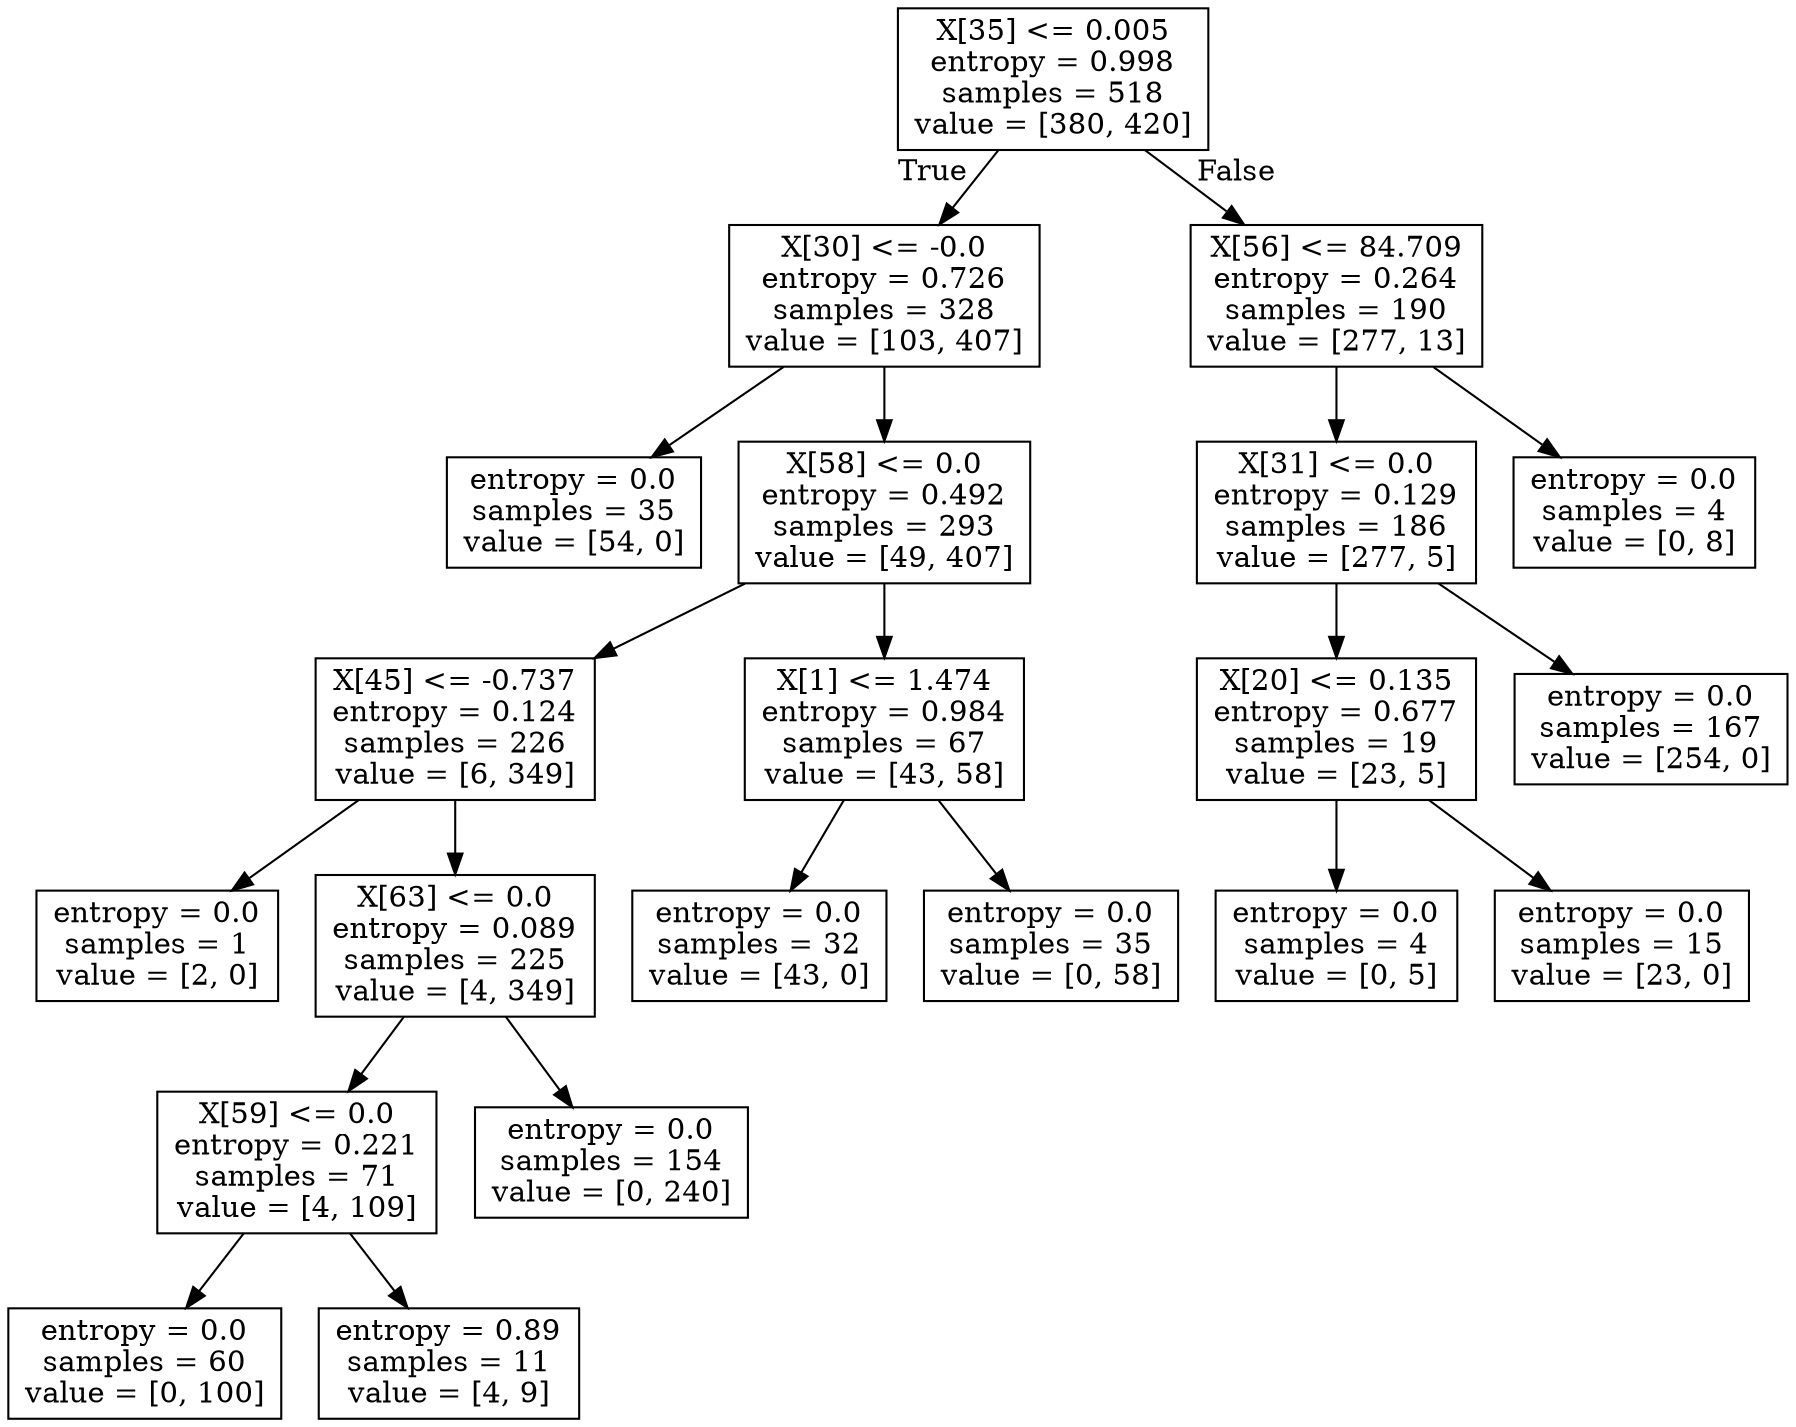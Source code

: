 digraph Tree {
node [shape=box] ;
0 [label="X[35] <= 0.005\nentropy = 0.998\nsamples = 518\nvalue = [380, 420]"] ;
1 [label="X[30] <= -0.0\nentropy = 0.726\nsamples = 328\nvalue = [103, 407]"] ;
0 -> 1 [labeldistance=2.5, labelangle=45, headlabel="True"] ;
2 [label="entropy = 0.0\nsamples = 35\nvalue = [54, 0]"] ;
1 -> 2 ;
3 [label="X[58] <= 0.0\nentropy = 0.492\nsamples = 293\nvalue = [49, 407]"] ;
1 -> 3 ;
4 [label="X[45] <= -0.737\nentropy = 0.124\nsamples = 226\nvalue = [6, 349]"] ;
3 -> 4 ;
5 [label="entropy = 0.0\nsamples = 1\nvalue = [2, 0]"] ;
4 -> 5 ;
6 [label="X[63] <= 0.0\nentropy = 0.089\nsamples = 225\nvalue = [4, 349]"] ;
4 -> 6 ;
7 [label="X[59] <= 0.0\nentropy = 0.221\nsamples = 71\nvalue = [4, 109]"] ;
6 -> 7 ;
8 [label="entropy = 0.0\nsamples = 60\nvalue = [0, 100]"] ;
7 -> 8 ;
9 [label="entropy = 0.89\nsamples = 11\nvalue = [4, 9]"] ;
7 -> 9 ;
10 [label="entropy = 0.0\nsamples = 154\nvalue = [0, 240]"] ;
6 -> 10 ;
11 [label="X[1] <= 1.474\nentropy = 0.984\nsamples = 67\nvalue = [43, 58]"] ;
3 -> 11 ;
12 [label="entropy = 0.0\nsamples = 32\nvalue = [43, 0]"] ;
11 -> 12 ;
13 [label="entropy = 0.0\nsamples = 35\nvalue = [0, 58]"] ;
11 -> 13 ;
14 [label="X[56] <= 84.709\nentropy = 0.264\nsamples = 190\nvalue = [277, 13]"] ;
0 -> 14 [labeldistance=2.5, labelangle=-45, headlabel="False"] ;
15 [label="X[31] <= 0.0\nentropy = 0.129\nsamples = 186\nvalue = [277, 5]"] ;
14 -> 15 ;
16 [label="X[20] <= 0.135\nentropy = 0.677\nsamples = 19\nvalue = [23, 5]"] ;
15 -> 16 ;
17 [label="entropy = 0.0\nsamples = 4\nvalue = [0, 5]"] ;
16 -> 17 ;
18 [label="entropy = 0.0\nsamples = 15\nvalue = [23, 0]"] ;
16 -> 18 ;
19 [label="entropy = 0.0\nsamples = 167\nvalue = [254, 0]"] ;
15 -> 19 ;
20 [label="entropy = 0.0\nsamples = 4\nvalue = [0, 8]"] ;
14 -> 20 ;
}